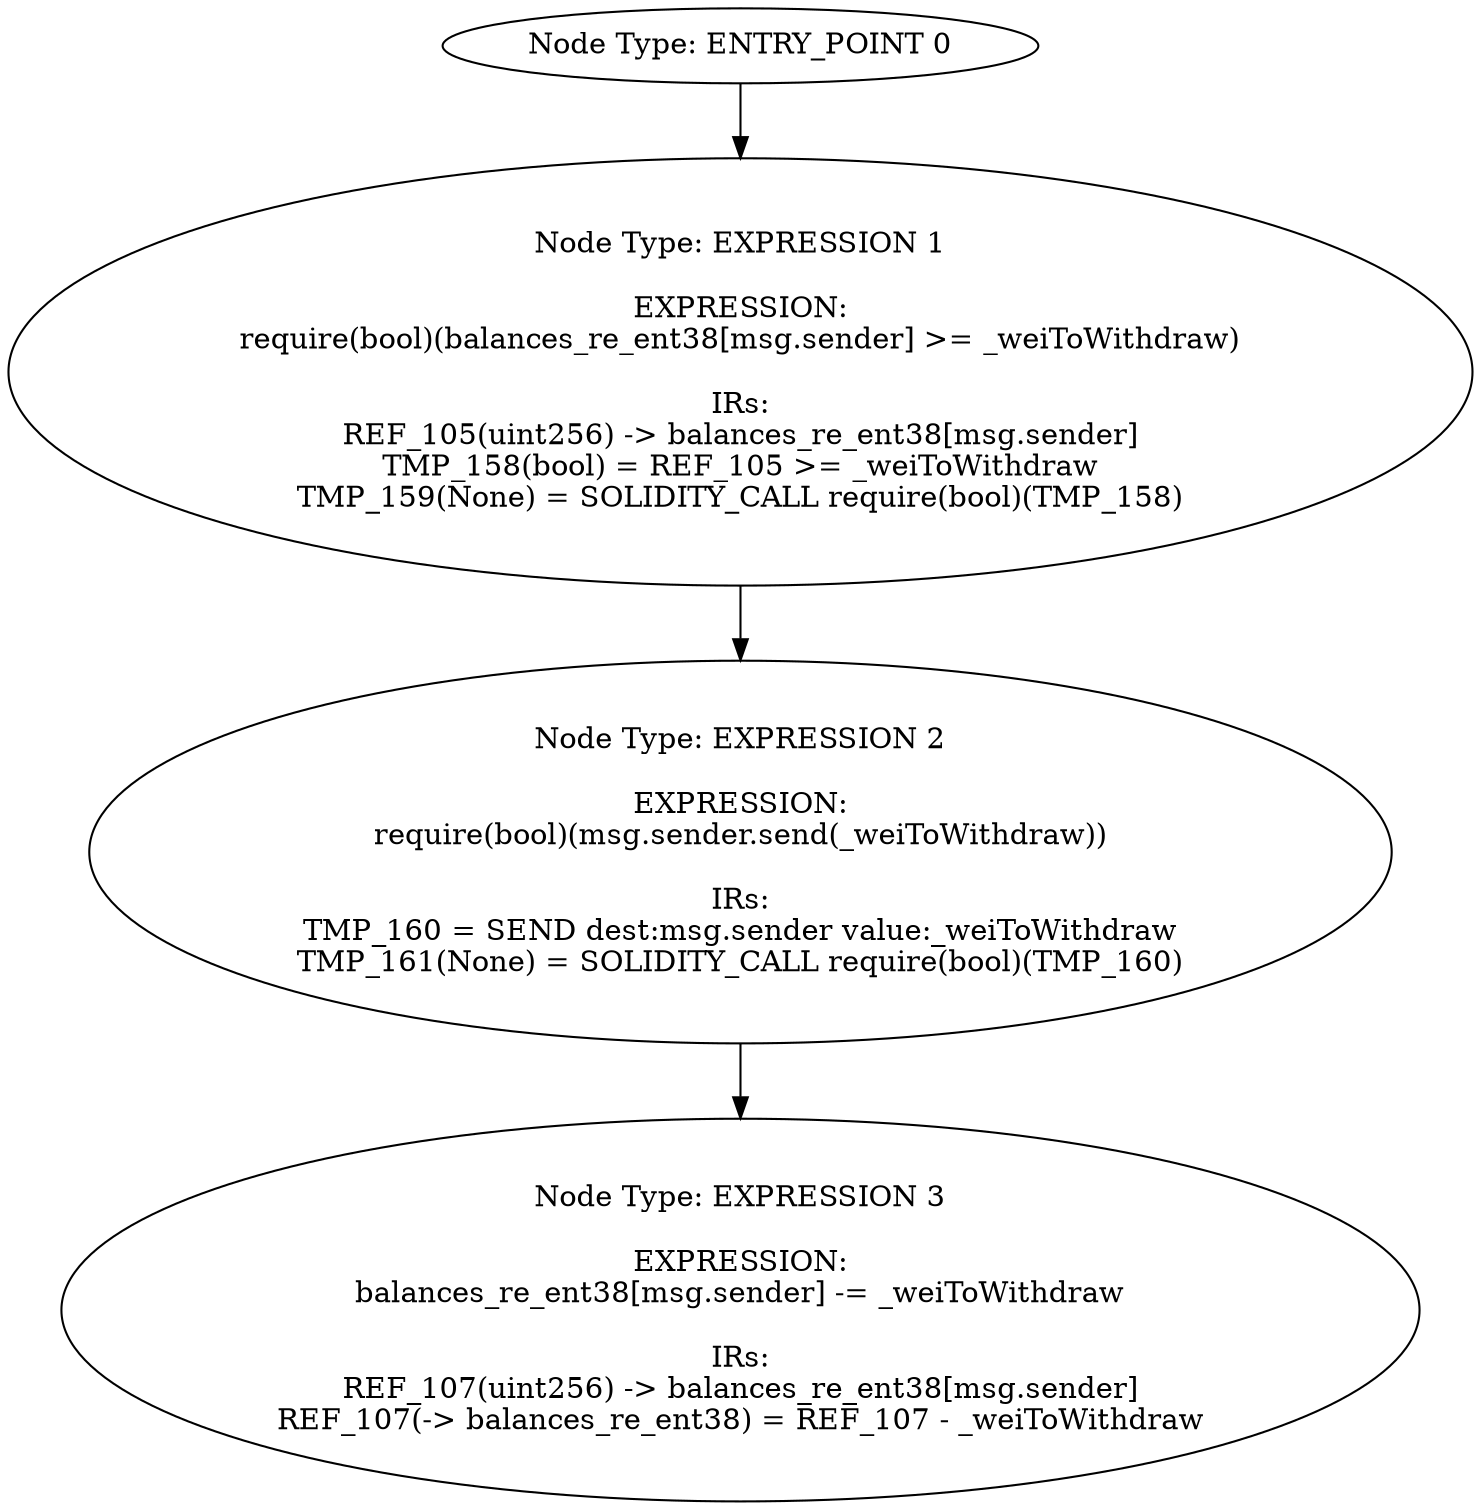 digraph{
0[label="Node Type: ENTRY_POINT 0
"];
0->1;
1[label="Node Type: EXPRESSION 1

EXPRESSION:
require(bool)(balances_re_ent38[msg.sender] >= _weiToWithdraw)

IRs:
REF_105(uint256) -> balances_re_ent38[msg.sender]
TMP_158(bool) = REF_105 >= _weiToWithdraw
TMP_159(None) = SOLIDITY_CALL require(bool)(TMP_158)"];
1->2;
2[label="Node Type: EXPRESSION 2

EXPRESSION:
require(bool)(msg.sender.send(_weiToWithdraw))

IRs:
TMP_160 = SEND dest:msg.sender value:_weiToWithdraw
TMP_161(None) = SOLIDITY_CALL require(bool)(TMP_160)"];
2->3;
3[label="Node Type: EXPRESSION 3

EXPRESSION:
balances_re_ent38[msg.sender] -= _weiToWithdraw

IRs:
REF_107(uint256) -> balances_re_ent38[msg.sender]
REF_107(-> balances_re_ent38) = REF_107 - _weiToWithdraw"];
}
